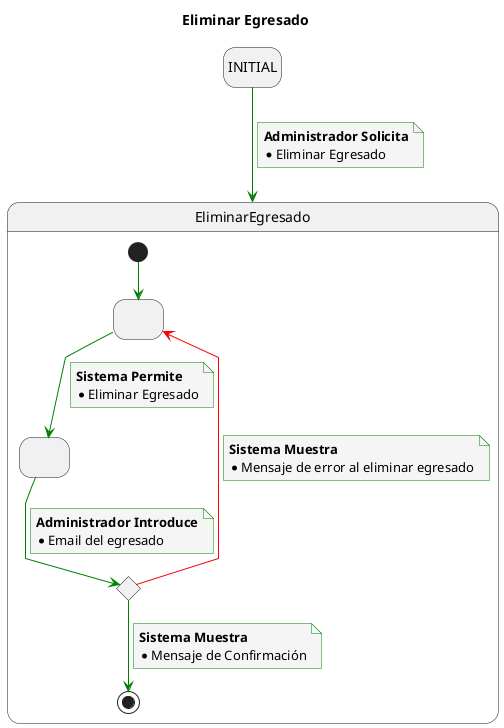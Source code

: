 @startuml

title Eliminar Egresado

skinparam {
    NoteBackgroundColor #whiteSmoke
    ArrowColor #green
    NoteBorderColor #green
    linetype polyline
}

hide empty description

state startState as "INITIAL"

startState --> EliminarEgresado
note on link
    <b>Administrador Solicita</b>
    * Eliminar Egresado
end note

state EliminarEgresado {
state 2 as " "
state 3 as " "
state 4 <<choice>>

[*] -down-> 2

2 -down-> 3
note on link
<b>Sistema Permite</b>
* Eliminar Egresado
end note

3 -down-> 4
note on link
<b>Administrador Introduce</b>
* Email del egresado
end note

4 -down-> [*]
note on link
<b>Sistema Muestra</b>
* Mensaje de Confirmación
end note

4 -[#red]-> 2
note on link
<b>Sistema Muestra</b>
* Mensaje de error al eliminar egresado
end note

}

@enduml